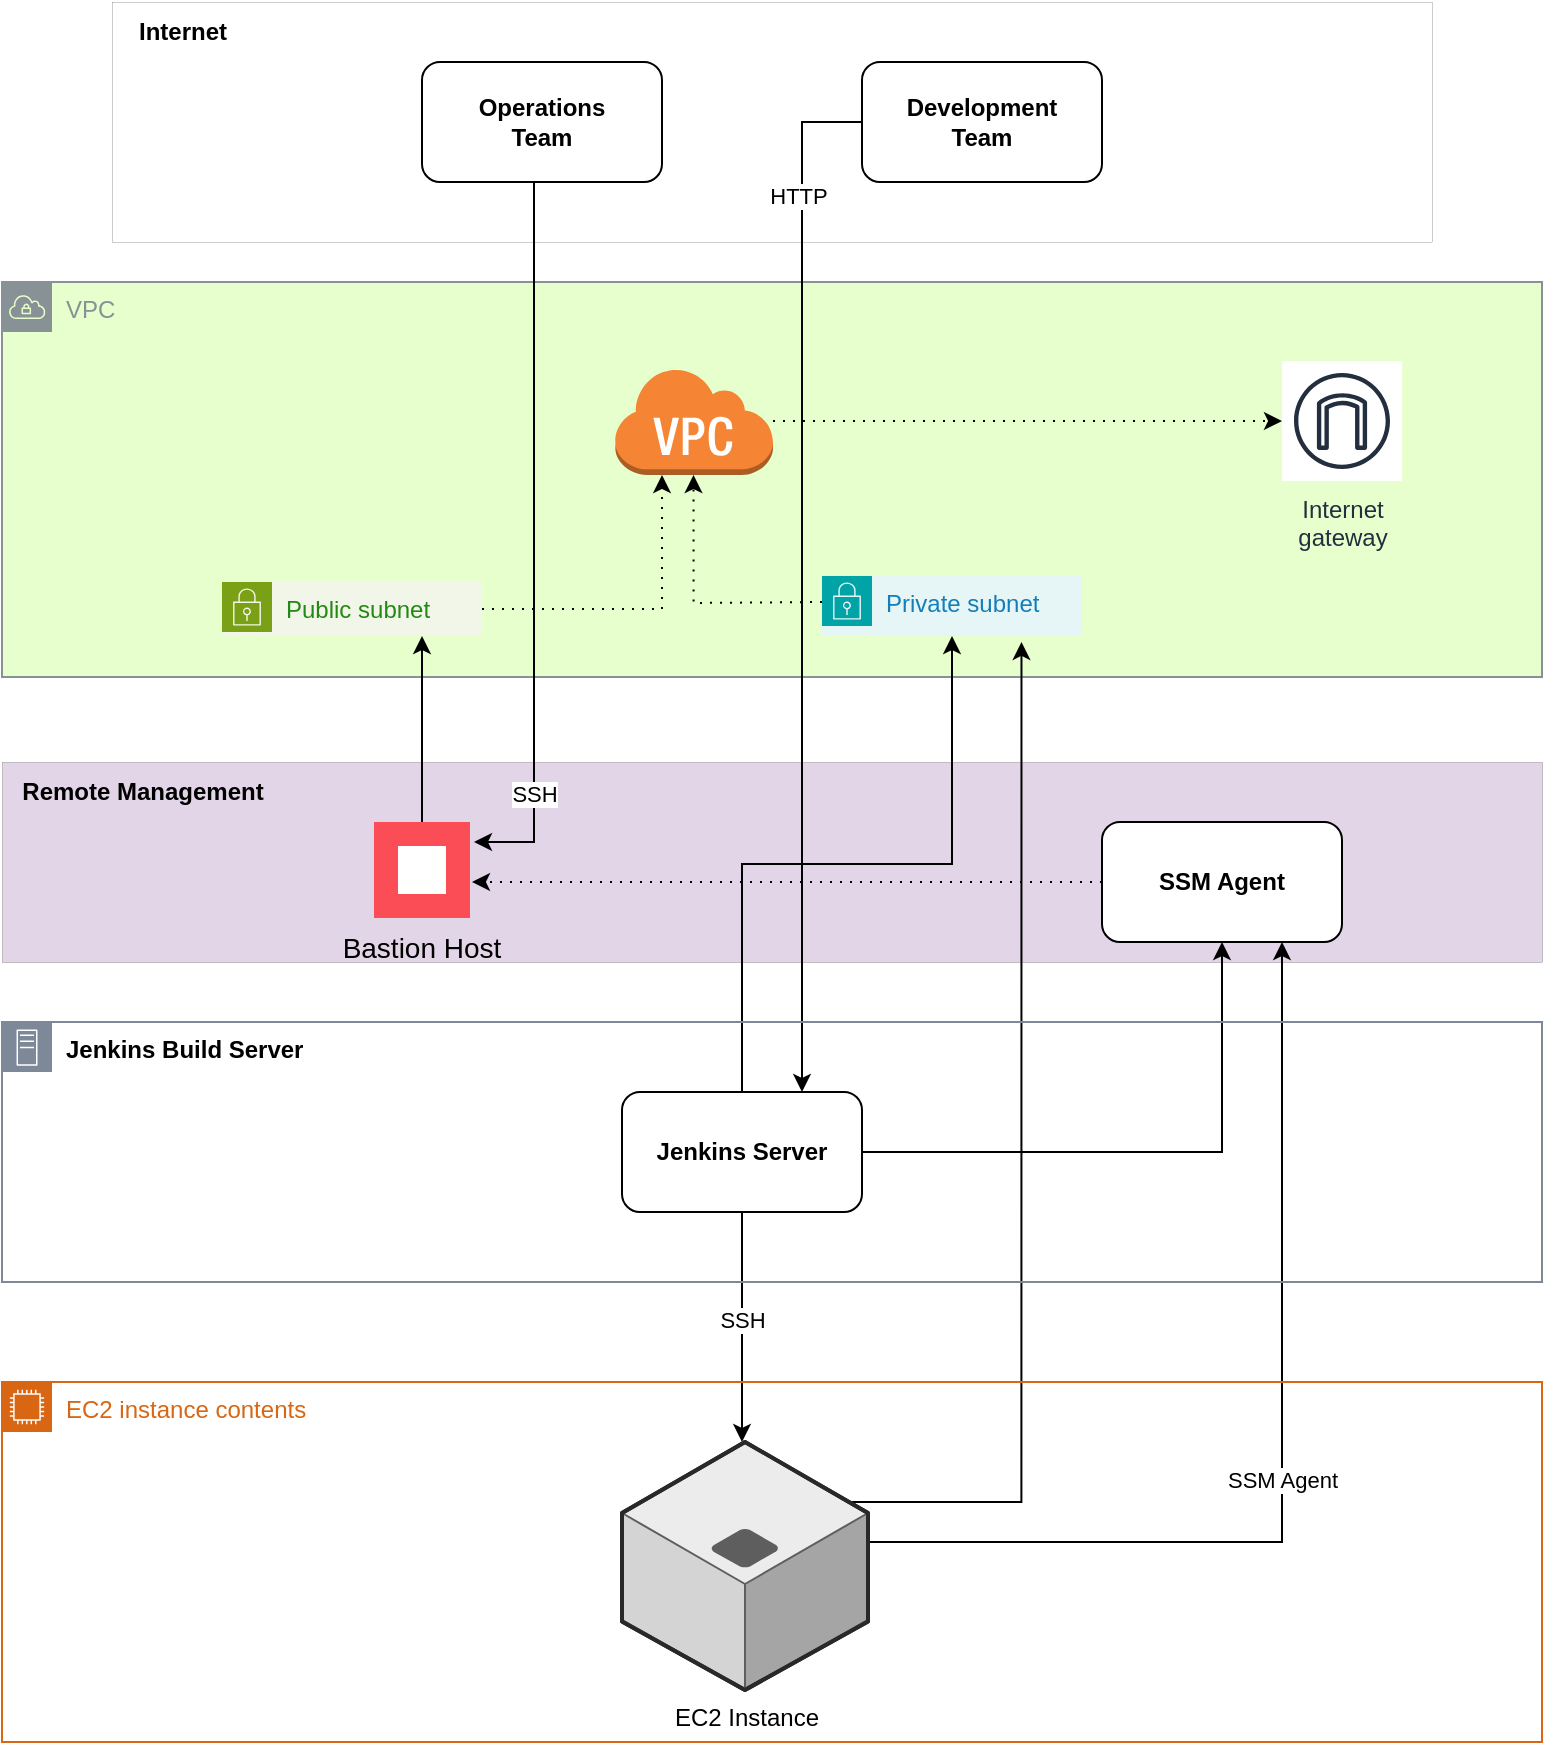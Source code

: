<mxfile version="24.8.3">
  <diagram name="Page-1" id="fYMzo0BcbzpyYIHIkNPS">
    <mxGraphModel dx="1580" dy="726" grid="1" gridSize="10" guides="1" tooltips="1" connect="1" arrows="1" fold="1" page="1" pageScale="1" pageWidth="850" pageHeight="1100" math="0" shadow="0">
      <root>
        <mxCell id="0" />
        <mxCell id="1" parent="0" />
        <mxCell id="1D_jxNblIHZvylsowLRG-24" value="VPC" style="sketch=0;outlineConnect=0;gradientColor=none;html=1;whiteSpace=wrap;fontSize=12;fontStyle=0;shape=mxgraph.aws4.group;grIcon=mxgraph.aws4.group_vpc;strokeColor=#879196;fillColor=#E6FFCC;verticalAlign=top;align=left;spacingLeft=30;fontColor=#879196;dashed=0;" vertex="1" parent="1">
          <mxGeometry x="40" y="170" width="770" height="197.5" as="geometry" />
        </mxCell>
        <mxCell id="WW3G36FDDyT7YbWVw8Y_-7" value="" style="rounded=0;whiteSpace=wrap;html=1;strokeWidth=0.1;" vertex="1" parent="1">
          <mxGeometry x="95" y="30" width="660" height="120" as="geometry" />
        </mxCell>
        <mxCell id="WW3G36FDDyT7YbWVw8Y_-6" value="&lt;b&gt;Internet&lt;/b&gt;" style="text;html=1;align=center;verticalAlign=middle;resizable=0;points=[];autosize=1;strokeColor=none;fillColor=none;" vertex="1" parent="1">
          <mxGeometry x="95" y="30" width="70" height="30" as="geometry" />
        </mxCell>
        <mxCell id="WW3G36FDDyT7YbWVw8Y_-8" value="&lt;b&gt;Operations&lt;br&gt;Team&lt;/b&gt;" style="rounded=1;whiteSpace=wrap;html=1;" vertex="1" parent="1">
          <mxGeometry x="250" y="60" width="120" height="60" as="geometry" />
        </mxCell>
        <mxCell id="WW3G36FDDyT7YbWVw8Y_-9" value="&lt;b&gt;Development&lt;br&gt;Team&lt;/b&gt;" style="rounded=1;whiteSpace=wrap;html=1;" vertex="1" parent="1">
          <mxGeometry x="470" y="60" width="120" height="60" as="geometry" />
        </mxCell>
        <mxCell id="WW3G36FDDyT7YbWVw8Y_-35" style="edgeStyle=orthogonalEdgeStyle;rounded=0;orthogonalLoop=1;jettySize=auto;html=1;dashed=1;dashPattern=1 4;" edge="1" parent="1" source="WW3G36FDDyT7YbWVw8Y_-11" target="WW3G36FDDyT7YbWVw8Y_-14">
          <mxGeometry relative="1" as="geometry" />
        </mxCell>
        <mxCell id="WW3G36FDDyT7YbWVw8Y_-11" value="" style="outlineConnect=0;dashed=0;verticalLabelPosition=bottom;verticalAlign=top;align=center;html=1;shape=mxgraph.aws3.virtual_private_cloud;fillColor=#F58534;gradientColor=none;" vertex="1" parent="1">
          <mxGeometry x="346" y="212.5" width="79.5" height="54" as="geometry" />
        </mxCell>
        <mxCell id="WW3G36FDDyT7YbWVw8Y_-29" style="edgeStyle=orthogonalEdgeStyle;rounded=0;orthogonalLoop=1;jettySize=auto;html=1;dashed=1;dashPattern=1 4;" edge="1" parent="1" source="WW3G36FDDyT7YbWVw8Y_-12" target="WW3G36FDDyT7YbWVw8Y_-11">
          <mxGeometry relative="1" as="geometry">
            <Array as="points">
              <mxPoint x="370" y="334" />
            </Array>
          </mxGeometry>
        </mxCell>
        <mxCell id="WW3G36FDDyT7YbWVw8Y_-12" value="Public subnet" style="points=[[0,0],[0.25,0],[0.5,0],[0.75,0],[1,0],[1,0.25],[1,0.5],[1,0.75],[1,1],[0.75,1],[0.5,1],[0.25,1],[0,1],[0,0.75],[0,0.5],[0,0.25]];outlineConnect=0;gradientColor=none;html=1;whiteSpace=wrap;fontSize=12;fontStyle=0;container=1;pointerEvents=0;collapsible=0;recursiveResize=0;shape=mxgraph.aws4.group;grIcon=mxgraph.aws4.group_security_group;grStroke=0;strokeColor=#7AA116;fillColor=#F2F6E8;verticalAlign=top;align=left;spacingLeft=30;fontColor=#248814;dashed=0;" vertex="1" parent="1">
          <mxGeometry x="150" y="320" width="130" height="27" as="geometry" />
        </mxCell>
        <mxCell id="WW3G36FDDyT7YbWVw8Y_-13" value="Private subnet" style="points=[[0,0],[0.25,0],[0.5,0],[0.75,0],[1,0],[1,0.25],[1,0.5],[1,0.75],[1,1],[0.75,1],[0.5,1],[0.25,1],[0,1],[0,0.75],[0,0.5],[0,0.25]];outlineConnect=0;gradientColor=none;html=1;whiteSpace=wrap;fontSize=12;fontStyle=0;container=1;pointerEvents=0;collapsible=0;recursiveResize=0;shape=mxgraph.aws4.group;grIcon=mxgraph.aws4.group_security_group;grStroke=0;strokeColor=#00A4A6;fillColor=#E6F6F7;verticalAlign=top;align=left;spacingLeft=30;fontColor=#147EBA;dashed=0;" vertex="1" parent="1">
          <mxGeometry x="450" y="317" width="130" height="30" as="geometry" />
        </mxCell>
        <mxCell id="WW3G36FDDyT7YbWVw8Y_-14" value="Internet&#xa;gateway" style="sketch=0;outlineConnect=0;fontColor=#232F3E;gradientColor=none;strokeColor=#232F3E;fillColor=#ffffff;dashed=0;verticalLabelPosition=bottom;verticalAlign=top;align=center;html=1;fontSize=12;fontStyle=0;aspect=fixed;shape=mxgraph.aws4.resourceIcon;resIcon=mxgraph.aws4.internet_gateway;" vertex="1" parent="1">
          <mxGeometry x="680" y="209.5" width="60" height="60" as="geometry" />
        </mxCell>
        <mxCell id="WW3G36FDDyT7YbWVw8Y_-32" style="edgeStyle=orthogonalEdgeStyle;rounded=0;orthogonalLoop=1;jettySize=auto;html=1;entryX=0.5;entryY=1;entryDx=0;entryDy=0;entryPerimeter=0;dashed=1;dashPattern=1 4;" edge="1" parent="1" target="WW3G36FDDyT7YbWVw8Y_-11">
          <mxGeometry relative="1" as="geometry">
            <mxPoint x="450" y="330" as="sourcePoint" />
            <mxPoint x="390" y="278" as="targetPoint" />
          </mxGeometry>
        </mxCell>
        <mxCell id="WW3G36FDDyT7YbWVw8Y_-36" value="" style="rounded=0;whiteSpace=wrap;html=1;strokeWidth=0.1;fillColor=#E1D5E7;" vertex="1" parent="1">
          <mxGeometry x="40" y="410" width="770" height="100" as="geometry" />
        </mxCell>
        <mxCell id="WW3G36FDDyT7YbWVw8Y_-41" style="edgeStyle=orthogonalEdgeStyle;rounded=0;orthogonalLoop=1;jettySize=auto;html=1;dashed=1;dashPattern=1 4;" edge="1" parent="1" source="WW3G36FDDyT7YbWVw8Y_-39">
          <mxGeometry relative="1" as="geometry">
            <mxPoint x="275" y="470" as="targetPoint" />
          </mxGeometry>
        </mxCell>
        <mxCell id="WW3G36FDDyT7YbWVw8Y_-39" value="&lt;b&gt;SSM Agent&lt;/b&gt;" style="rounded=1;whiteSpace=wrap;html=1;" vertex="1" parent="1">
          <mxGeometry x="590" y="440" width="120" height="60" as="geometry" />
        </mxCell>
        <mxCell id="WW3G36FDDyT7YbWVw8Y_-42" value="&lt;b&gt;Remote Management&lt;/b&gt;" style="text;html=1;align=center;verticalAlign=middle;resizable=0;points=[];autosize=1;strokeColor=none;fillColor=none;" vertex="1" parent="1">
          <mxGeometry x="40" y="410" width="140" height="30" as="geometry" />
        </mxCell>
        <mxCell id="WW3G36FDDyT7YbWVw8Y_-45" style="edgeStyle=orthogonalEdgeStyle;rounded=0;orthogonalLoop=1;jettySize=auto;html=1;" edge="1" parent="1" source="WW3G36FDDyT7YbWVw8Y_-44" target="WW3G36FDDyT7YbWVw8Y_-39">
          <mxGeometry relative="1" as="geometry" />
        </mxCell>
        <mxCell id="WW3G36FDDyT7YbWVw8Y_-46" style="edgeStyle=orthogonalEdgeStyle;rounded=0;orthogonalLoop=1;jettySize=auto;html=1;" edge="1" parent="1" source="WW3G36FDDyT7YbWVw8Y_-44" target="WW3G36FDDyT7YbWVw8Y_-13">
          <mxGeometry relative="1" as="geometry" />
        </mxCell>
        <mxCell id="WW3G36FDDyT7YbWVw8Y_-44" value="&lt;b&gt;Jenkins Server&lt;/b&gt;" style="rounded=1;whiteSpace=wrap;html=1;" vertex="1" parent="1">
          <mxGeometry x="350" y="575" width="120" height="60" as="geometry" />
        </mxCell>
        <mxCell id="1D_jxNblIHZvylsowLRG-2" style="edgeStyle=orthogonalEdgeStyle;rounded=0;orthogonalLoop=1;jettySize=auto;html=1;entryX=0.75;entryY=1;entryDx=0;entryDy=0;" edge="1" parent="1" source="1D_jxNblIHZvylsowLRG-20" target="WW3G36FDDyT7YbWVw8Y_-39">
          <mxGeometry relative="1" as="geometry">
            <mxPoint x="495" y="800" as="sourcePoint" />
            <Array as="points">
              <mxPoint x="680" y="800" />
            </Array>
          </mxGeometry>
        </mxCell>
        <mxCell id="1D_jxNblIHZvylsowLRG-14" value="SSM Agent" style="edgeLabel;html=1;align=center;verticalAlign=middle;resizable=0;points=[];" vertex="1" connectable="0" parent="1D_jxNblIHZvylsowLRG-2">
          <mxGeometry x="0.204" y="2" relative="1" as="geometry">
            <mxPoint x="2" y="67" as="offset" />
          </mxGeometry>
        </mxCell>
        <mxCell id="1D_jxNblIHZvylsowLRG-3" style="edgeStyle=orthogonalEdgeStyle;rounded=0;orthogonalLoop=1;jettySize=auto;html=1;entryX=0.662;entryY=0.848;entryDx=0;entryDy=0;entryPerimeter=0;exitX=0.894;exitY=0.242;exitDx=0;exitDy=0;exitPerimeter=0;" edge="1" parent="1" source="1D_jxNblIHZvylsowLRG-20">
          <mxGeometry relative="1" as="geometry">
            <mxPoint x="495" y="780" as="sourcePoint" />
            <mxPoint x="549.74" y="349.98" as="targetPoint" />
            <Array as="points">
              <mxPoint x="550" y="780" />
            </Array>
          </mxGeometry>
        </mxCell>
        <mxCell id="1D_jxNblIHZvylsowLRG-7" style="edgeStyle=orthogonalEdgeStyle;rounded=0;orthogonalLoop=1;jettySize=auto;html=1;" edge="1" parent="1">
          <mxGeometry relative="1" as="geometry">
            <mxPoint x="306" y="120" as="sourcePoint" />
            <mxPoint x="276" y="450" as="targetPoint" />
            <Array as="points">
              <mxPoint x="306" y="450" />
            </Array>
          </mxGeometry>
        </mxCell>
        <mxCell id="1D_jxNblIHZvylsowLRG-8" value="SSH" style="edgeLabel;html=1;align=center;verticalAlign=middle;resizable=0;points=[];" vertex="1" connectable="0" parent="1D_jxNblIHZvylsowLRG-7">
          <mxGeometry x="-0.103" y="-4" relative="1" as="geometry">
            <mxPoint x="4" y="144" as="offset" />
          </mxGeometry>
        </mxCell>
        <mxCell id="1D_jxNblIHZvylsowLRG-9" style="edgeStyle=orthogonalEdgeStyle;rounded=0;orthogonalLoop=1;jettySize=auto;html=1;entryX=0.75;entryY=0;entryDx=0;entryDy=0;" edge="1" parent="1" source="WW3G36FDDyT7YbWVw8Y_-9" target="WW3G36FDDyT7YbWVw8Y_-44">
          <mxGeometry relative="1" as="geometry">
            <Array as="points">
              <mxPoint x="440" y="90" />
            </Array>
          </mxGeometry>
        </mxCell>
        <mxCell id="1D_jxNblIHZvylsowLRG-10" value="HTTP" style="edgeLabel;html=1;align=center;verticalAlign=middle;resizable=0;points=[];" vertex="1" connectable="0" parent="1D_jxNblIHZvylsowLRG-9">
          <mxGeometry x="0.667" y="-2" relative="1" as="geometry">
            <mxPoint y="-363" as="offset" />
          </mxGeometry>
        </mxCell>
        <mxCell id="1D_jxNblIHZvylsowLRG-12" style="edgeStyle=orthogonalEdgeStyle;rounded=0;orthogonalLoop=1;jettySize=auto;html=1;" edge="1" parent="1" source="WW3G36FDDyT7YbWVw8Y_-44">
          <mxGeometry relative="1" as="geometry">
            <mxPoint x="410" y="750" as="targetPoint" />
          </mxGeometry>
        </mxCell>
        <mxCell id="1D_jxNblIHZvylsowLRG-13" value="SSH" style="edgeLabel;html=1;align=center;verticalAlign=middle;resizable=0;points=[];" vertex="1" connectable="0" parent="1D_jxNblIHZvylsowLRG-12">
          <mxGeometry x="-0.072" relative="1" as="geometry">
            <mxPoint as="offset" />
          </mxGeometry>
        </mxCell>
        <mxCell id="1D_jxNblIHZvylsowLRG-17" value="Bastion Host" style="shape=rect;fillColor=#FA4D56;aspect=fixed;resizable=0;labelPosition=center;verticalLabelPosition=bottom;align=center;verticalAlign=top;strokeColor=none;fontSize=14;" vertex="1" parent="1">
          <mxGeometry x="226" y="440" width="48" height="48" as="geometry" />
        </mxCell>
        <mxCell id="1D_jxNblIHZvylsowLRG-18" value="" style="fillColor=#ffffff;strokeColor=none;dashed=0;outlineConnect=0;html=1;labelPosition=center;verticalLabelPosition=bottom;verticalAlign=top;part=1;movable=0;resizable=0;rotatable=0;shape=mxgraph.ibm_cloud.bastion-host" vertex="1" parent="1D_jxNblIHZvylsowLRG-17">
          <mxGeometry width="24" height="24" relative="1" as="geometry">
            <mxPoint x="12" y="12" as="offset" />
          </mxGeometry>
        </mxCell>
        <mxCell id="1D_jxNblIHZvylsowLRG-19" style="edgeStyle=orthogonalEdgeStyle;rounded=0;orthogonalLoop=1;jettySize=auto;html=1;" edge="1" parent="1" target="WW3G36FDDyT7YbWVw8Y_-12">
          <mxGeometry relative="1" as="geometry">
            <mxPoint x="250" y="440" as="sourcePoint" />
            <Array as="points">
              <mxPoint x="250" y="360" />
              <mxPoint x="250" y="360" />
            </Array>
          </mxGeometry>
        </mxCell>
        <mxCell id="1D_jxNblIHZvylsowLRG-22" value="EC2 instance contents" style="points=[[0,0],[0.25,0],[0.5,0],[0.75,0],[1,0],[1,0.25],[1,0.5],[1,0.75],[1,1],[0.75,1],[0.5,1],[0.25,1],[0,1],[0,0.75],[0,0.5],[0,0.25]];outlineConnect=0;gradientColor=none;html=1;whiteSpace=wrap;fontSize=12;fontStyle=0;container=1;pointerEvents=0;collapsible=0;recursiveResize=0;shape=mxgraph.aws4.group;grIcon=mxgraph.aws4.group_ec2_instance_contents;strokeColor=#D86613;fillColor=none;verticalAlign=top;align=left;spacingLeft=30;fontColor=#D86613;dashed=0;" vertex="1" parent="1">
          <mxGeometry x="40" y="720" width="770" height="180" as="geometry" />
        </mxCell>
        <mxCell id="1D_jxNblIHZvylsowLRG-20" value="EC2 Instance" style="verticalLabelPosition=bottom;html=1;verticalAlign=top;strokeWidth=1;align=center;outlineConnect=0;dashed=0;outlineConnect=0;shape=mxgraph.aws3d.application_server;fillColor=#ECECEC;strokeColor=#5E5E5E;aspect=fixed;" vertex="1" parent="1D_jxNblIHZvylsowLRG-22">
          <mxGeometry x="310" y="30" width="123" height="124" as="geometry" />
        </mxCell>
        <mxCell id="1D_jxNblIHZvylsowLRG-23" value="&lt;b style=&quot;color: rgb(0, 0, 0); text-align: center; text-wrap-mode: nowrap;&quot;&gt;Jenkins Build Server&lt;/b&gt;" style="points=[[0,0],[0.25,0],[0.5,0],[0.75,0],[1,0],[1,0.25],[1,0.5],[1,0.75],[1,1],[0.75,1],[0.5,1],[0.25,1],[0,1],[0,0.75],[0,0.5],[0,0.25]];outlineConnect=0;gradientColor=none;html=1;whiteSpace=wrap;fontSize=12;fontStyle=0;container=1;pointerEvents=0;collapsible=0;recursiveResize=0;shape=mxgraph.aws4.group;grIcon=mxgraph.aws4.group_on_premise;strokeColor=#7D8998;fillColor=none;verticalAlign=top;align=left;spacingLeft=30;fontColor=#5A6C86;dashed=0;" vertex="1" parent="1">
          <mxGeometry x="40" y="540" width="770" height="130" as="geometry" />
        </mxCell>
      </root>
    </mxGraphModel>
  </diagram>
</mxfile>

